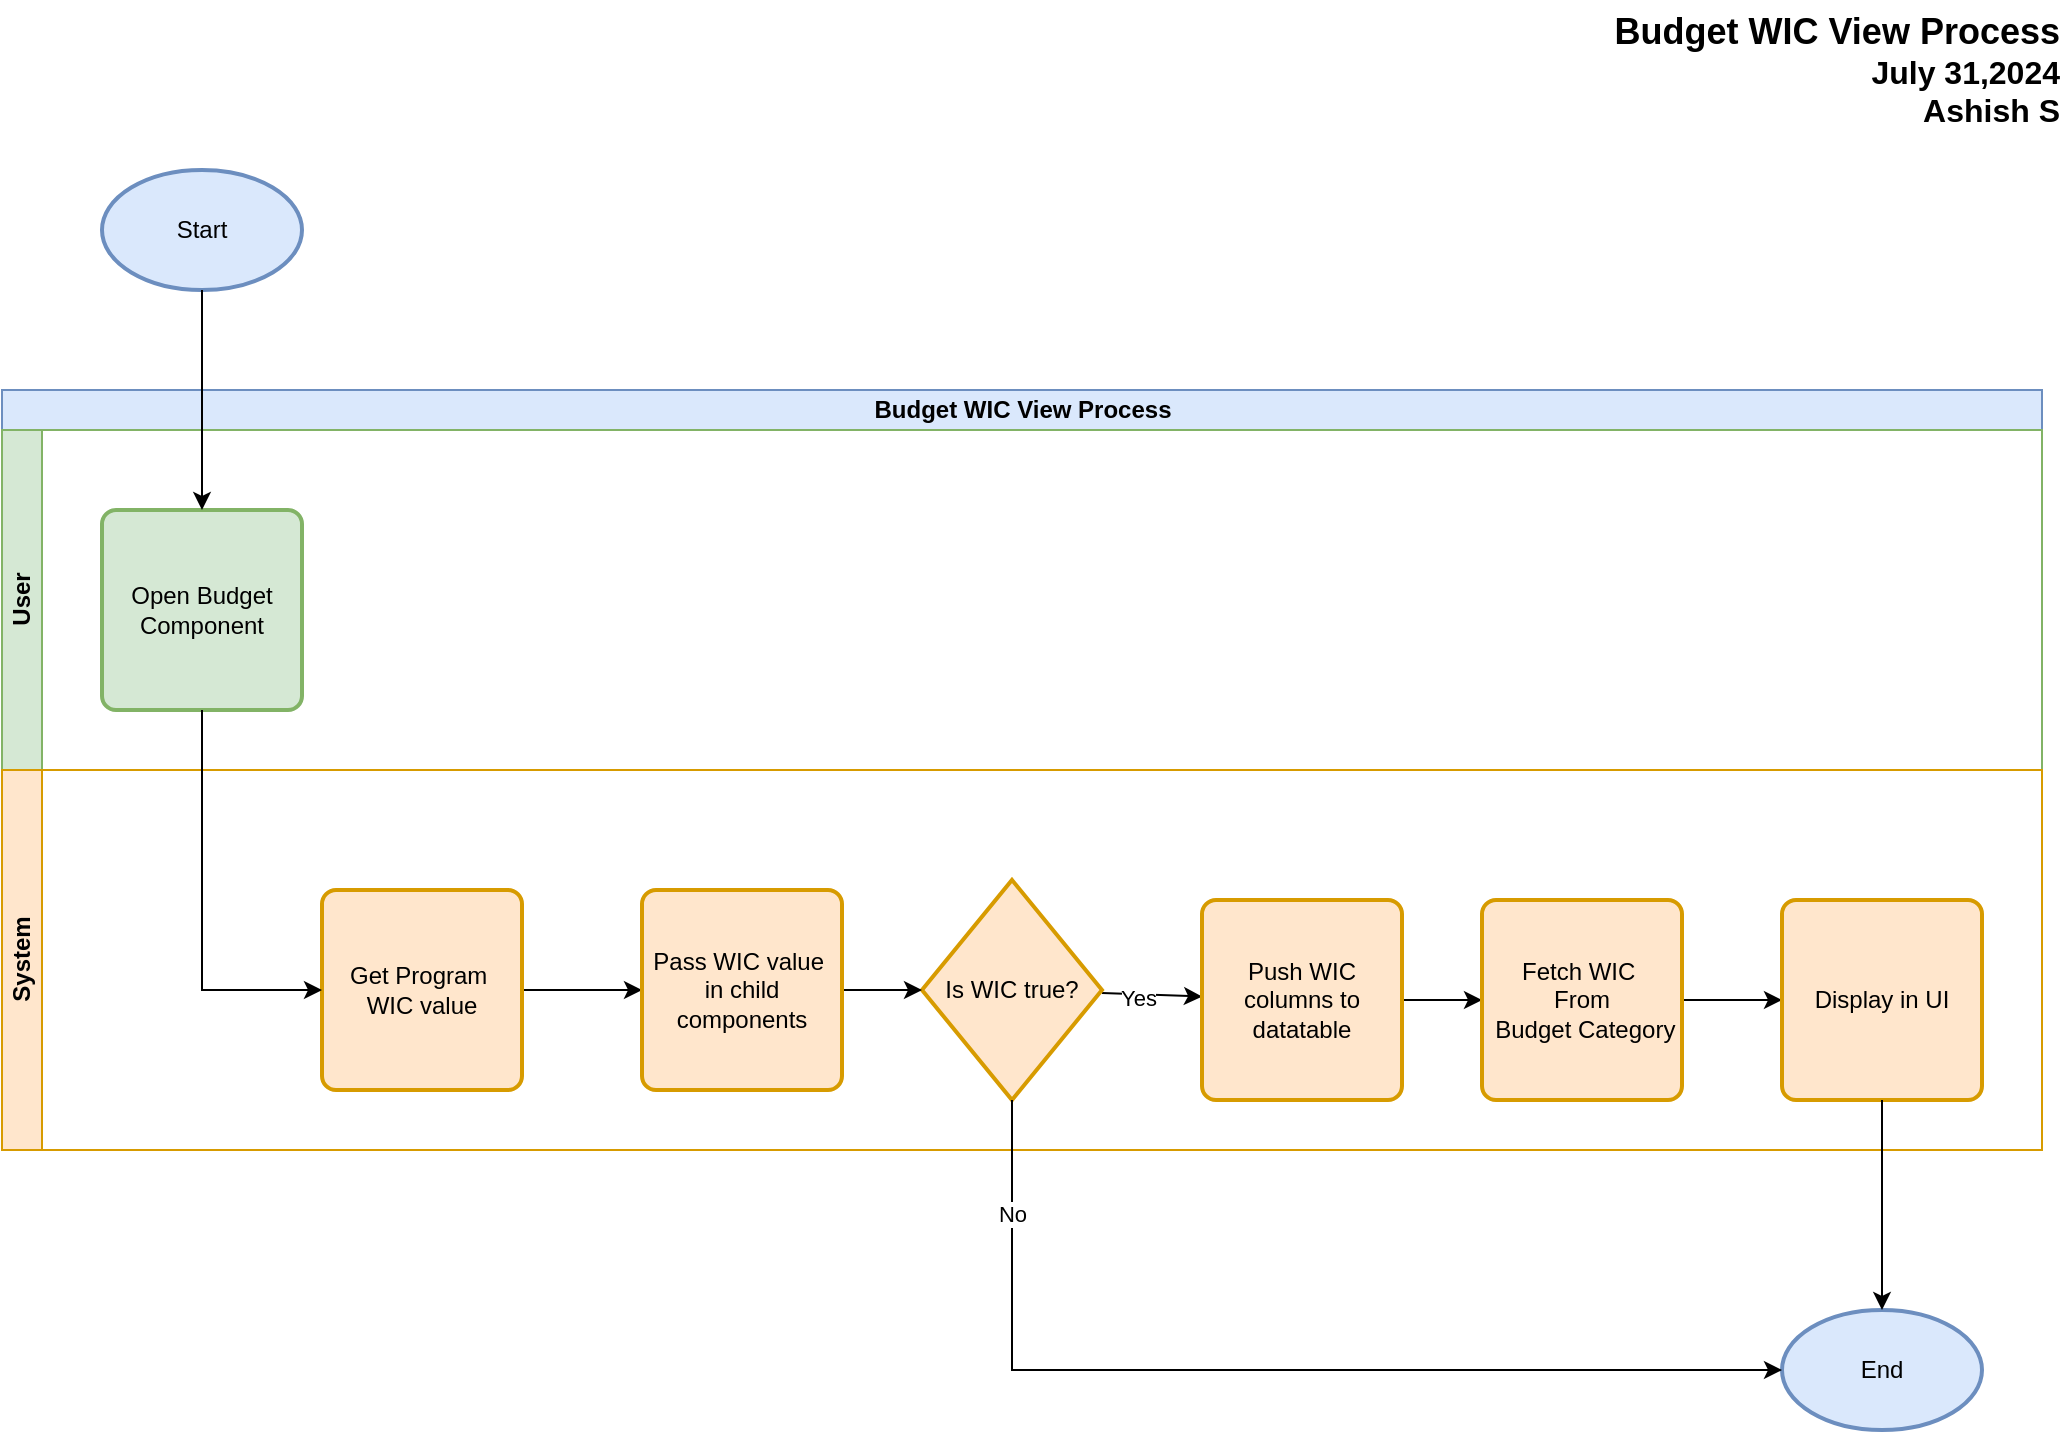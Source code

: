 <mxfile version="24.7.6" pages="2">
  <diagram id="542N3dq02PRFVCKxYAlc" name="Budget WIC View Process">
    <mxGraphModel dx="1134" dy="589" grid="1" gridSize="10" guides="1" tooltips="1" connect="1" arrows="1" fold="1" page="1" pageScale="1" pageWidth="1100" pageHeight="850" math="0" shadow="0">
      <root>
        <mxCell id="0" />
        <mxCell id="1" parent="0" />
        <mxCell id="kKPSEHTe8aZIrhbvcj1C-2" value="Start" style="strokeWidth=2;html=1;shape=mxgraph.flowchart.start_1;whiteSpace=wrap;fillColor=#dae8fc;strokeColor=#6c8ebf;" vertex="1" parent="1">
          <mxGeometry x="100" y="120" width="100" height="60" as="geometry" />
        </mxCell>
        <mxCell id="kKPSEHTe8aZIrhbvcj1C-7" value="&lt;div style=&quot;&quot;&gt;&lt;span style=&quot;background-color: initial;&quot;&gt;&lt;font style=&quot;font-size: 18px;&quot;&gt;&lt;b&gt;Budget WIC View Process&lt;/b&gt;&lt;/font&gt;&lt;/span&gt;&lt;/div&gt;&lt;div style=&quot;&quot;&gt;&lt;font size=&quot;3&quot;&gt;&lt;b&gt;July 31,2024&lt;/b&gt;&lt;/font&gt;&lt;/div&gt;&lt;div style=&quot;&quot;&gt;&lt;font style=&quot;&quot; size=&quot;3&quot;&gt;&lt;b&gt;Ashish S&lt;/b&gt;&lt;/font&gt;&lt;/div&gt;" style="text;html=1;align=right;verticalAlign=middle;resizable=0;points=[];autosize=1;strokeColor=none;fillColor=none;" vertex="1" parent="1">
          <mxGeometry x="830" y="35" width="250" height="70" as="geometry" />
        </mxCell>
        <mxCell id="kKPSEHTe8aZIrhbvcj1C-48" value="End" style="strokeWidth=2;html=1;shape=mxgraph.flowchart.start_1;whiteSpace=wrap;fillColor=#dae8fc;strokeColor=#6c8ebf;" vertex="1" parent="1">
          <mxGeometry x="940" y="690" width="100" height="60" as="geometry" />
        </mxCell>
        <mxCell id="_0zl0X4YGcSIp2oFP22k-5" value="Budget WIC View Process" style="swimlane;childLayout=stackLayout;resizeParent=1;resizeParentMax=0;horizontal=1;startSize=20;horizontalStack=0;html=1;fillColor=#dae8fc;strokeColor=#6c8ebf;" vertex="1" parent="1">
          <mxGeometry x="50" y="230" width="1020" height="380" as="geometry" />
        </mxCell>
        <mxCell id="_0zl0X4YGcSIp2oFP22k-6" value="User" style="swimlane;startSize=20;horizontal=0;html=1;fillColor=#d5e8d4;strokeColor=#82b366;" vertex="1" parent="_0zl0X4YGcSIp2oFP22k-5">
          <mxGeometry y="20" width="1020" height="170" as="geometry" />
        </mxCell>
        <mxCell id="kKPSEHTe8aZIrhbvcj1C-4" value="Open Budget Component" style="rounded=1;whiteSpace=wrap;html=1;absoluteArcSize=1;arcSize=14;strokeWidth=2;fillColor=#d5e8d4;strokeColor=#82b366;" vertex="1" parent="_0zl0X4YGcSIp2oFP22k-6">
          <mxGeometry x="50" y="40" width="100" height="100" as="geometry" />
        </mxCell>
        <mxCell id="_0zl0X4YGcSIp2oFP22k-7" value="System" style="swimlane;startSize=20;horizontal=0;html=1;fillColor=#ffe6cc;strokeColor=#d79b00;" vertex="1" parent="_0zl0X4YGcSIp2oFP22k-5">
          <mxGeometry y="190" width="1020" height="190" as="geometry" />
        </mxCell>
        <mxCell id="_0zl0X4YGcSIp2oFP22k-12" style="edgeStyle=none;rounded=0;orthogonalLoop=1;jettySize=auto;html=1;exitX=1;exitY=0.5;exitDx=0;exitDy=0;entryX=0;entryY=0.5;entryDx=0;entryDy=0;" edge="1" parent="_0zl0X4YGcSIp2oFP22k-7" source="kKPSEHTe8aZIrhbvcj1C-30" target="kKPSEHTe8aZIrhbvcj1C-31">
          <mxGeometry relative="1" as="geometry" />
        </mxCell>
        <mxCell id="kKPSEHTe8aZIrhbvcj1C-30" value="Get Program&amp;nbsp;&lt;div&gt;WIC value&lt;/div&gt;" style="rounded=1;whiteSpace=wrap;html=1;absoluteArcSize=1;arcSize=14;strokeWidth=2;fillColor=#ffe6cc;strokeColor=#d79b00;" vertex="1" parent="_0zl0X4YGcSIp2oFP22k-7">
          <mxGeometry x="160" y="60" width="100" height="100" as="geometry" />
        </mxCell>
        <mxCell id="_0zl0X4YGcSIp2oFP22k-14" value="" style="edgeStyle=none;rounded=0;orthogonalLoop=1;jettySize=auto;html=1;" edge="1" parent="_0zl0X4YGcSIp2oFP22k-7" source="kKPSEHTe8aZIrhbvcj1C-32" target="kKPSEHTe8aZIrhbvcj1C-33">
          <mxGeometry relative="1" as="geometry" />
        </mxCell>
        <mxCell id="axnRZfEjSNCju5JK4mmD-3" value="Yes" style="edgeLabel;html=1;align=center;verticalAlign=middle;resizable=0;points=[];" vertex="1" connectable="0" parent="_0zl0X4YGcSIp2oFP22k-14">
          <mxGeometry x="-0.309" y="-2" relative="1" as="geometry">
            <mxPoint as="offset" />
          </mxGeometry>
        </mxCell>
        <mxCell id="kKPSEHTe8aZIrhbvcj1C-32" value="Is WIC true?" style="strokeWidth=2;html=1;shape=mxgraph.flowchart.decision;whiteSpace=wrap;fillColor=#ffe6cc;strokeColor=#d79b00;" vertex="1" parent="_0zl0X4YGcSIp2oFP22k-7">
          <mxGeometry x="460" y="55" width="90" height="110" as="geometry" />
        </mxCell>
        <mxCell id="_0zl0X4YGcSIp2oFP22k-15" value="" style="edgeStyle=none;rounded=0;orthogonalLoop=1;jettySize=auto;html=1;" edge="1" parent="_0zl0X4YGcSIp2oFP22k-7" source="kKPSEHTe8aZIrhbvcj1C-33" target="kKPSEHTe8aZIrhbvcj1C-34">
          <mxGeometry relative="1" as="geometry" />
        </mxCell>
        <mxCell id="kKPSEHTe8aZIrhbvcj1C-33" value="Push WIC columns to datatable" style="rounded=1;whiteSpace=wrap;html=1;absoluteArcSize=1;arcSize=14;strokeWidth=2;fillColor=#ffe6cc;strokeColor=#d79b00;" vertex="1" parent="_0zl0X4YGcSIp2oFP22k-7">
          <mxGeometry x="600" y="65" width="100" height="100" as="geometry" />
        </mxCell>
        <mxCell id="_0zl0X4YGcSIp2oFP22k-16" value="" style="edgeStyle=none;rounded=0;orthogonalLoop=1;jettySize=auto;html=1;" edge="1" parent="_0zl0X4YGcSIp2oFP22k-7" source="kKPSEHTe8aZIrhbvcj1C-34" target="kKPSEHTe8aZIrhbvcj1C-36">
          <mxGeometry relative="1" as="geometry" />
        </mxCell>
        <mxCell id="kKPSEHTe8aZIrhbvcj1C-34" value="Fetch WIC&amp;nbsp;&lt;div&gt;From&lt;/div&gt;&lt;div&gt;&amp;nbsp;Budget Category&lt;/div&gt;" style="rounded=1;whiteSpace=wrap;html=1;absoluteArcSize=1;arcSize=14;strokeWidth=2;fillColor=#ffe6cc;strokeColor=#d79b00;" vertex="1" parent="_0zl0X4YGcSIp2oFP22k-7">
          <mxGeometry x="740" y="65" width="100" height="100" as="geometry" />
        </mxCell>
        <mxCell id="kKPSEHTe8aZIrhbvcj1C-36" value="Display in UI" style="rounded=1;whiteSpace=wrap;html=1;absoluteArcSize=1;arcSize=14;strokeWidth=2;fillColor=#ffe6cc;strokeColor=#d79b00;" vertex="1" parent="_0zl0X4YGcSIp2oFP22k-7">
          <mxGeometry x="890" y="65" width="100" height="100" as="geometry" />
        </mxCell>
        <mxCell id="_0zl0X4YGcSIp2oFP22k-13" value="" style="edgeStyle=none;rounded=0;orthogonalLoop=1;jettySize=auto;html=1;" edge="1" parent="_0zl0X4YGcSIp2oFP22k-7" source="kKPSEHTe8aZIrhbvcj1C-31" target="kKPSEHTe8aZIrhbvcj1C-32">
          <mxGeometry relative="1" as="geometry" />
        </mxCell>
        <mxCell id="kKPSEHTe8aZIrhbvcj1C-31" value="Pass WIC value&amp;nbsp; in child components" style="rounded=1;whiteSpace=wrap;html=1;absoluteArcSize=1;arcSize=14;strokeWidth=2;fillColor=#ffe6cc;strokeColor=#d79b00;" vertex="1" parent="_0zl0X4YGcSIp2oFP22k-7">
          <mxGeometry x="320" y="60" width="100" height="100" as="geometry" />
        </mxCell>
        <mxCell id="_0zl0X4YGcSIp2oFP22k-11" style="edgeStyle=none;rounded=0;orthogonalLoop=1;jettySize=auto;html=1;exitX=0.5;exitY=1;exitDx=0;exitDy=0;entryX=0;entryY=0.5;entryDx=0;entryDy=0;" edge="1" parent="_0zl0X4YGcSIp2oFP22k-5" source="kKPSEHTe8aZIrhbvcj1C-4" target="kKPSEHTe8aZIrhbvcj1C-30">
          <mxGeometry relative="1" as="geometry">
            <Array as="points">
              <mxPoint x="100" y="300" />
            </Array>
          </mxGeometry>
        </mxCell>
        <mxCell id="_0zl0X4YGcSIp2oFP22k-17" value="" style="edgeStyle=none;rounded=0;orthogonalLoop=1;jettySize=auto;html=1;" edge="1" parent="1" source="kKPSEHTe8aZIrhbvcj1C-36" target="kKPSEHTe8aZIrhbvcj1C-48">
          <mxGeometry relative="1" as="geometry" />
        </mxCell>
        <mxCell id="axnRZfEjSNCju5JK4mmD-1" style="edgeStyle=none;rounded=0;orthogonalLoop=1;jettySize=auto;html=1;exitX=0.5;exitY=1;exitDx=0;exitDy=0;exitPerimeter=0;entryX=0;entryY=0.5;entryDx=0;entryDy=0;entryPerimeter=0;" edge="1" parent="1" source="kKPSEHTe8aZIrhbvcj1C-32" target="kKPSEHTe8aZIrhbvcj1C-48">
          <mxGeometry relative="1" as="geometry">
            <mxPoint x="555.714" y="710" as="targetPoint" />
            <Array as="points">
              <mxPoint x="555" y="720" />
            </Array>
          </mxGeometry>
        </mxCell>
        <mxCell id="axnRZfEjSNCju5JK4mmD-2" value="No" style="edgeLabel;html=1;align=center;verticalAlign=middle;resizable=0;points=[];" vertex="1" connectable="0" parent="axnRZfEjSNCju5JK4mmD-1">
          <mxGeometry x="-0.781" relative="1" as="geometry">
            <mxPoint as="offset" />
          </mxGeometry>
        </mxCell>
        <mxCell id="_0zl0X4YGcSIp2oFP22k-10" value="" style="edgeStyle=none;rounded=0;orthogonalLoop=1;jettySize=auto;html=1;" edge="1" parent="1" source="kKPSEHTe8aZIrhbvcj1C-2" target="kKPSEHTe8aZIrhbvcj1C-4">
          <mxGeometry relative="1" as="geometry" />
        </mxCell>
      </root>
    </mxGraphModel>
  </diagram>
  <diagram name="Budget WIC Add Process" id="BdzlNy-ixro7zLef4Iat">
    <mxGraphModel dx="1323" dy="687" grid="1" gridSize="10" guides="1" tooltips="1" connect="1" arrows="1" fold="1" page="1" pageScale="1" pageWidth="1100" pageHeight="850" math="0" shadow="0">
      <root>
        <mxCell id="LIwgz1eXKP5AKUGndwhd-0" />
        <mxCell id="LIwgz1eXKP5AKUGndwhd-1" parent="LIwgz1eXKP5AKUGndwhd-0" />
        <mxCell id="LIwgz1eXKP5AKUGndwhd-2" value="Start" style="strokeWidth=2;html=1;shape=mxgraph.flowchart.start_1;whiteSpace=wrap;fillColor=#dae8fc;strokeColor=#6c8ebf;" vertex="1" parent="LIwgz1eXKP5AKUGndwhd-1">
          <mxGeometry x="100" y="130" width="100" height="60" as="geometry" />
        </mxCell>
        <mxCell id="LIwgz1eXKP5AKUGndwhd-4" value="&lt;div style=&quot;&quot;&gt;&lt;span style=&quot;background-color: initial;&quot;&gt;&lt;font style=&quot;font-size: 18px;&quot;&gt;&lt;b&gt;Budget WIC Add Process&lt;/b&gt;&lt;/font&gt;&lt;/span&gt;&lt;/div&gt;&lt;div style=&quot;&quot;&gt;&lt;font size=&quot;3&quot;&gt;&lt;b&gt;July 31,2024&lt;/b&gt;&lt;/font&gt;&lt;/div&gt;&lt;div style=&quot;&quot;&gt;&lt;font style=&quot;&quot; size=&quot;3&quot;&gt;&lt;b&gt;Ashish S&lt;/b&gt;&lt;/font&gt;&lt;/div&gt;" style="text;html=1;align=right;verticalAlign=middle;resizable=0;points=[];autosize=1;strokeColor=none;fillColor=none;" vertex="1" parent="LIwgz1eXKP5AKUGndwhd-1">
          <mxGeometry x="840" y="35" width="240" height="70" as="geometry" />
        </mxCell>
        <mxCell id="LIwgz1eXKP5AKUGndwhd-21" value="End" style="strokeWidth=2;html=1;shape=mxgraph.flowchart.start_1;whiteSpace=wrap;fillColor=#dae8fc;strokeColor=#6c8ebf;" vertex="1" parent="LIwgz1eXKP5AKUGndwhd-1">
          <mxGeometry x="930" y="720" width="100" height="60" as="geometry" />
        </mxCell>
        <mxCell id="fNqBMOZGJzdp1361v-Ei-1" value="&lt;b style=&quot;font-size: 18px; text-align: right;&quot;&gt;Budget WIC Add Process&lt;/b&gt;" style="swimlane;childLayout=stackLayout;resizeParent=1;resizeParentMax=0;horizontal=1;startSize=20;horizontalStack=0;html=1;" vertex="1" parent="LIwgz1eXKP5AKUGndwhd-1">
          <mxGeometry x="50" y="220" width="1000" height="450" as="geometry" />
        </mxCell>
        <mxCell id="fNqBMOZGJzdp1361v-Ei-2" value="User" style="swimlane;startSize=20;horizontal=0;html=1;fillColor=#d5e8d4;strokeColor=#82b366;" vertex="1" parent="fNqBMOZGJzdp1361v-Ei-1">
          <mxGeometry y="20" width="1000" height="210" as="geometry" />
        </mxCell>
        <mxCell id="LIwgz1eXKP5AKUGndwhd-3" value="Open Specific Category Component" style="rounded=1;whiteSpace=wrap;html=1;absoluteArcSize=1;arcSize=14;strokeWidth=2;fillColor=#d5e8d4;strokeColor=#82b366;" vertex="1" parent="fNqBMOZGJzdp1361v-Ei-2">
          <mxGeometry x="50" y="55" width="100" height="100" as="geometry" />
        </mxCell>
        <mxCell id="LIwgz1eXKP5AKUGndwhd-6" value="Throw Error,&amp;nbsp;&lt;div&gt;WIC Sum&amp;nbsp;&lt;/div&gt;&lt;div&gt;exceeded&lt;/div&gt;" style="shape=parallelogram;html=1;strokeWidth=2;perimeter=parallelogramPerimeter;whiteSpace=wrap;rounded=1;arcSize=12;size=0.23;fillColor=#FF6666;strokeColor=#b85450;" vertex="1" parent="fNqBMOZGJzdp1361v-Ei-2">
          <mxGeometry x="705" y="75" width="130" height="60" as="geometry" />
        </mxCell>
        <mxCell id="fNqBMOZGJzdp1361v-Ei-3" value="System" style="swimlane;startSize=20;horizontal=0;html=1;fillColor=#ffe6cc;strokeColor=#d79b00;" vertex="1" parent="fNqBMOZGJzdp1361v-Ei-1">
          <mxGeometry y="230" width="1000" height="220" as="geometry" />
        </mxCell>
        <mxCell id="T6CfQ7nr6RlxIxAIPVHE-3" value="" style="edgeStyle=none;rounded=0;orthogonalLoop=1;jettySize=auto;html=1;" edge="1" parent="fNqBMOZGJzdp1361v-Ei-3" source="LIwgz1eXKP5AKUGndwhd-13" target="LIwgz1eXKP5AKUGndwhd-15">
          <mxGeometry relative="1" as="geometry" />
        </mxCell>
        <mxCell id="LIwgz1eXKP5AKUGndwhd-13" value="Pass WIC to&amp;nbsp;&lt;div&gt;Add Model&lt;/div&gt;" style="rounded=1;whiteSpace=wrap;html=1;absoluteArcSize=1;arcSize=14;strokeWidth=2;fillColor=#ffe6cc;strokeColor=#d79b00;" vertex="1" parent="fNqBMOZGJzdp1361v-Ei-3">
          <mxGeometry x="50" y="60" width="100" height="100" as="geometry" />
        </mxCell>
        <mxCell id="T6CfQ7nr6RlxIxAIPVHE-4" value="" style="edgeStyle=none;rounded=0;orthogonalLoop=1;jettySize=auto;html=1;" edge="1" parent="fNqBMOZGJzdp1361v-Ei-3" source="LIwgz1eXKP5AKUGndwhd-15" target="LIwgz1eXKP5AKUGndwhd-16">
          <mxGeometry relative="1" as="geometry" />
        </mxCell>
        <mxCell id="T6CfQ7nr6RlxIxAIPVHE-10" value="Yes" style="edgeLabel;html=1;align=center;verticalAlign=middle;resizable=0;points=[];" vertex="1" connectable="0" parent="T6CfQ7nr6RlxIxAIPVHE-4">
          <mxGeometry x="-0.284" y="2" relative="1" as="geometry">
            <mxPoint x="-1" as="offset" />
          </mxGeometry>
        </mxCell>
        <mxCell id="LIwgz1eXKP5AKUGndwhd-15" value="Is WIC true?" style="strokeWidth=2;html=1;shape=mxgraph.flowchart.decision;whiteSpace=wrap;fillColor=#ffe6cc;strokeColor=#d79b00;" vertex="1" parent="fNqBMOZGJzdp1361v-Ei-3">
          <mxGeometry x="220" y="60" width="100" height="100" as="geometry" />
        </mxCell>
        <mxCell id="T6CfQ7nr6RlxIxAIPVHE-5" value="" style="edgeStyle=none;rounded=0;orthogonalLoop=1;jettySize=auto;html=1;" edge="1" parent="fNqBMOZGJzdp1361v-Ei-3" source="LIwgz1eXKP5AKUGndwhd-16" target="LIwgz1eXKP5AKUGndwhd-17">
          <mxGeometry relative="1" as="geometry" />
        </mxCell>
        <mxCell id="LIwgz1eXKP5AKUGndwhd-16" value="Display&lt;div&gt;WIC fields&lt;/div&gt;" style="rounded=1;whiteSpace=wrap;html=1;absoluteArcSize=1;arcSize=14;strokeWidth=2;fillColor=#ffe6cc;strokeColor=#d79b00;" vertex="1" parent="fNqBMOZGJzdp1361v-Ei-3">
          <mxGeometry x="390" y="60" width="100" height="100" as="geometry" />
        </mxCell>
        <mxCell id="T6CfQ7nr6RlxIxAIPVHE-6" value="" style="edgeStyle=none;rounded=0;orthogonalLoop=1;jettySize=auto;html=1;" edge="1" parent="fNqBMOZGJzdp1361v-Ei-3" source="LIwgz1eXKP5AKUGndwhd-17" target="LIwgz1eXKP5AKUGndwhd-20">
          <mxGeometry relative="1" as="geometry" />
        </mxCell>
        <mxCell id="LIwgz1eXKP5AKUGndwhd-17" value="Enter WIC&lt;div&gt;values&lt;/div&gt;" style="rounded=1;whiteSpace=wrap;html=1;absoluteArcSize=1;arcSize=14;strokeWidth=2;fillColor=#ffe6cc;strokeColor=#d79b00;" vertex="1" parent="fNqBMOZGJzdp1361v-Ei-3">
          <mxGeometry x="550" y="60" width="100" height="100" as="geometry" />
        </mxCell>
        <mxCell id="T6CfQ7nr6RlxIxAIPVHE-7" value="" style="edgeStyle=none;rounded=0;orthogonalLoop=1;jettySize=auto;html=1;" edge="1" parent="fNqBMOZGJzdp1361v-Ei-3" source="LIwgz1eXKP5AKUGndwhd-20" target="LIwgz1eXKP5AKUGndwhd-5">
          <mxGeometry relative="1" as="geometry" />
        </mxCell>
        <mxCell id="LIwgz1eXKP5AKUGndwhd-20" value="WIC Sum exceeds&amp;nbsp;&lt;div&gt;Amount?&lt;/div&gt;" style="strokeWidth=2;html=1;shape=mxgraph.flowchart.decision;whiteSpace=wrap;fillColor=#ffe6cc;strokeColor=#d79b00;" vertex="1" parent="fNqBMOZGJzdp1361v-Ei-3">
          <mxGeometry x="720" y="60" width="100" height="100" as="geometry" />
        </mxCell>
        <mxCell id="LIwgz1eXKP5AKUGndwhd-5" value="Save record" style="rounded=1;whiteSpace=wrap;html=1;absoluteArcSize=1;arcSize=14;strokeWidth=2;fillColor=#d5e8d4;strokeColor=#82b366;" vertex="1" parent="fNqBMOZGJzdp1361v-Ei-3">
          <mxGeometry x="880" y="60" width="100" height="100" as="geometry" />
        </mxCell>
        <mxCell id="T6CfQ7nr6RlxIxAIPVHE-0" value="" style="edgeStyle=none;rounded=0;orthogonalLoop=1;jettySize=auto;html=1;" edge="1" parent="fNqBMOZGJzdp1361v-Ei-1" source="LIwgz1eXKP5AKUGndwhd-3" target="LIwgz1eXKP5AKUGndwhd-13">
          <mxGeometry relative="1" as="geometry" />
        </mxCell>
        <mxCell id="T6CfQ7nr6RlxIxAIPVHE-8" style="edgeStyle=none;rounded=0;orthogonalLoop=1;jettySize=auto;html=1;exitX=0.5;exitY=0;exitDx=0;exitDy=0;exitPerimeter=0;entryX=0.5;entryY=1;entryDx=0;entryDy=0;" edge="1" parent="fNqBMOZGJzdp1361v-Ei-1" source="LIwgz1eXKP5AKUGndwhd-20" target="LIwgz1eXKP5AKUGndwhd-6">
          <mxGeometry relative="1" as="geometry" />
        </mxCell>
        <mxCell id="T6CfQ7nr6RlxIxAIPVHE-9" style="edgeStyle=none;rounded=0;orthogonalLoop=1;jettySize=auto;html=1;exitX=0;exitY=0.5;exitDx=0;exitDy=0;entryX=0.5;entryY=0;entryDx=0;entryDy=0;" edge="1" parent="fNqBMOZGJzdp1361v-Ei-1" source="LIwgz1eXKP5AKUGndwhd-6" target="LIwgz1eXKP5AKUGndwhd-17">
          <mxGeometry relative="1" as="geometry">
            <Array as="points">
              <mxPoint x="600" y="125" />
            </Array>
          </mxGeometry>
        </mxCell>
        <mxCell id="T6CfQ7nr6RlxIxAIPVHE-2" value="" style="edgeStyle=none;rounded=0;orthogonalLoop=1;jettySize=auto;html=1;" edge="1" parent="LIwgz1eXKP5AKUGndwhd-1" source="LIwgz1eXKP5AKUGndwhd-5" target="LIwgz1eXKP5AKUGndwhd-21">
          <mxGeometry relative="1" as="geometry" />
        </mxCell>
        <mxCell id="T6CfQ7nr6RlxIxAIPVHE-11" style="edgeStyle=none;rounded=0;orthogonalLoop=1;jettySize=auto;html=1;exitX=0.5;exitY=1;exitDx=0;exitDy=0;exitPerimeter=0;entryX=0;entryY=0.5;entryDx=0;entryDy=0;entryPerimeter=0;" edge="1" parent="LIwgz1eXKP5AKUGndwhd-1" source="LIwgz1eXKP5AKUGndwhd-15" target="LIwgz1eXKP5AKUGndwhd-21">
          <mxGeometry relative="1" as="geometry">
            <Array as="points">
              <mxPoint x="320" y="750" />
            </Array>
          </mxGeometry>
        </mxCell>
        <mxCell id="T6CfQ7nr6RlxIxAIPVHE-13" value="No" style="edgeLabel;html=1;align=center;verticalAlign=middle;resizable=0;points=[];" vertex="1" connectable="0" parent="T6CfQ7nr6RlxIxAIPVHE-11">
          <mxGeometry x="-0.913" y="-2" relative="1" as="geometry">
            <mxPoint as="offset" />
          </mxGeometry>
        </mxCell>
        <mxCell id="RsF33vrL6qryCHqCkfC_-0" style="edgeStyle=none;rounded=0;orthogonalLoop=1;jettySize=auto;html=1;exitX=0.5;exitY=1;exitDx=0;exitDy=0;exitPerimeter=0;entryX=0.5;entryY=0;entryDx=0;entryDy=0;" edge="1" parent="LIwgz1eXKP5AKUGndwhd-1" source="LIwgz1eXKP5AKUGndwhd-2" target="LIwgz1eXKP5AKUGndwhd-3">
          <mxGeometry relative="1" as="geometry" />
        </mxCell>
      </root>
    </mxGraphModel>
  </diagram>
</mxfile>
